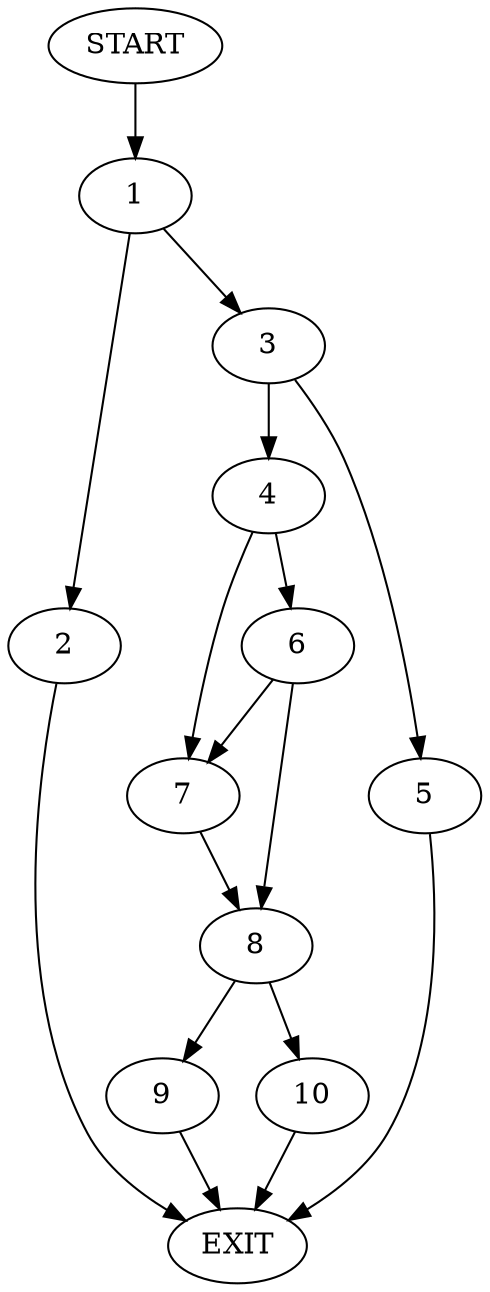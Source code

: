 digraph {
0 [label="START"]
11 [label="EXIT"]
0 -> 1
1 -> 2
1 -> 3
2 -> 11
3 -> 4
3 -> 5
5 -> 11
4 -> 6
4 -> 7
7 -> 8
6 -> 8
6 -> 7
8 -> 9
8 -> 10
10 -> 11
9 -> 11
}

